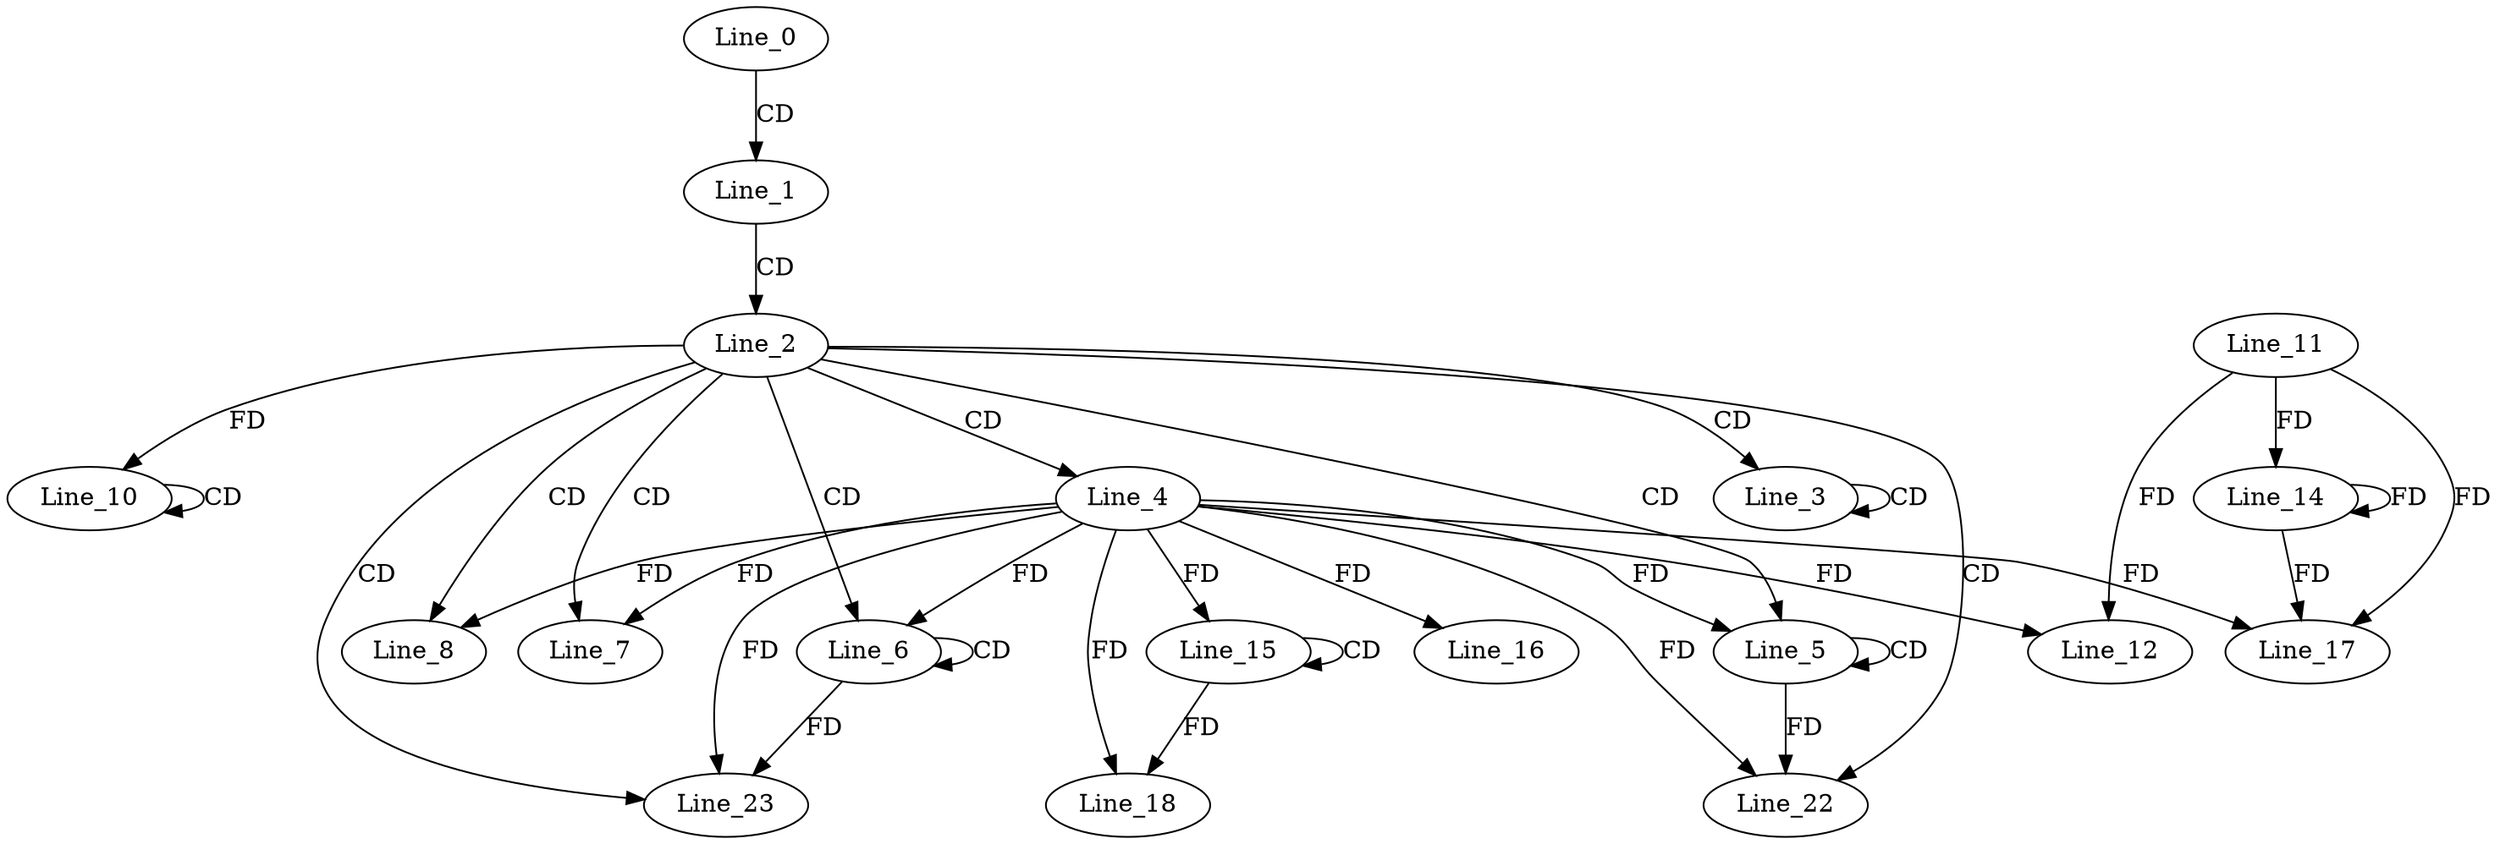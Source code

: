 digraph G {
  Line_0;
  Line_1;
  Line_2;
  Line_3;
  Line_3;
  Line_3;
  Line_4;
  Line_5;
  Line_5;
  Line_6;
  Line_6;
  Line_7;
  Line_8;
  Line_10;
  Line_10;
  Line_10;
  Line_12;
  Line_11;
  Line_14;
  Line_15;
  Line_15;
  Line_16;
  Line_17;
  Line_18;
  Line_22;
  Line_23;
  Line_0 -> Line_1 [ label="CD" ];
  Line_1 -> Line_2 [ label="CD" ];
  Line_2 -> Line_3 [ label="CD" ];
  Line_3 -> Line_3 [ label="CD" ];
  Line_2 -> Line_4 [ label="CD" ];
  Line_2 -> Line_5 [ label="CD" ];
  Line_5 -> Line_5 [ label="CD" ];
  Line_4 -> Line_5 [ label="FD" ];
  Line_2 -> Line_6 [ label="CD" ];
  Line_6 -> Line_6 [ label="CD" ];
  Line_4 -> Line_6 [ label="FD" ];
  Line_2 -> Line_7 [ label="CD" ];
  Line_4 -> Line_7 [ label="FD" ];
  Line_2 -> Line_8 [ label="CD" ];
  Line_4 -> Line_8 [ label="FD" ];
  Line_10 -> Line_10 [ label="CD" ];
  Line_2 -> Line_10 [ label="FD" ];
  Line_4 -> Line_12 [ label="FD" ];
  Line_11 -> Line_12 [ label="FD" ];
  Line_11 -> Line_14 [ label="FD" ];
  Line_14 -> Line_14 [ label="FD" ];
  Line_15 -> Line_15 [ label="CD" ];
  Line_4 -> Line_15 [ label="FD" ];
  Line_4 -> Line_16 [ label="FD" ];
  Line_4 -> Line_17 [ label="FD" ];
  Line_11 -> Line_17 [ label="FD" ];
  Line_14 -> Line_17 [ label="FD" ];
  Line_4 -> Line_18 [ label="FD" ];
  Line_15 -> Line_18 [ label="FD" ];
  Line_2 -> Line_22 [ label="CD" ];
  Line_4 -> Line_22 [ label="FD" ];
  Line_5 -> Line_22 [ label="FD" ];
  Line_2 -> Line_23 [ label="CD" ];
  Line_4 -> Line_23 [ label="FD" ];
  Line_6 -> Line_23 [ label="FD" ];
}
